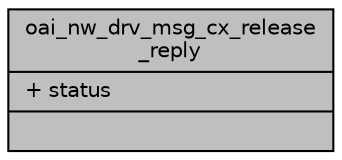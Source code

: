 digraph "oai_nw_drv_msg_cx_release_reply"
{
 // LATEX_PDF_SIZE
  edge [fontname="Helvetica",fontsize="10",labelfontname="Helvetica",labelfontsize="10"];
  node [fontname="Helvetica",fontsize="10",shape=record];
  Node1 [label="{oai_nw_drv_msg_cx_release\l_reply\n|+ status\l|}",height=0.2,width=0.4,color="black", fillcolor="grey75", style="filled", fontcolor="black",tooltip=" "];
}
